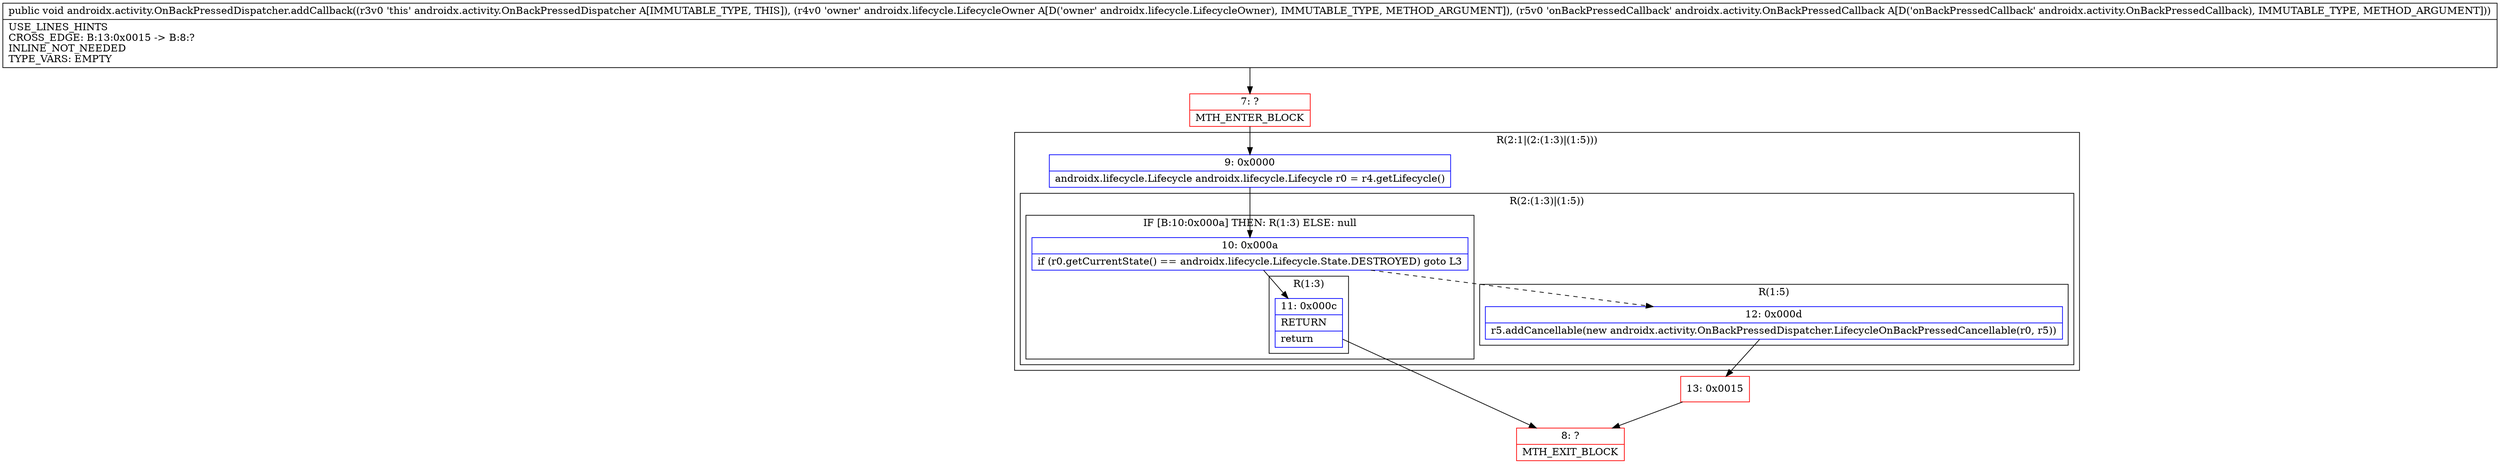 digraph "CFG forandroidx.activity.OnBackPressedDispatcher.addCallback(Landroidx\/lifecycle\/LifecycleOwner;Landroidx\/activity\/OnBackPressedCallback;)V" {
subgraph cluster_Region_698073325 {
label = "R(2:1|(2:(1:3)|(1:5)))";
node [shape=record,color=blue];
Node_9 [shape=record,label="{9\:\ 0x0000|androidx.lifecycle.Lifecycle androidx.lifecycle.Lifecycle r0 = r4.getLifecycle()\l}"];
subgraph cluster_Region_1004771744 {
label = "R(2:(1:3)|(1:5))";
node [shape=record,color=blue];
subgraph cluster_IfRegion_1277848591 {
label = "IF [B:10:0x000a] THEN: R(1:3) ELSE: null";
node [shape=record,color=blue];
Node_10 [shape=record,label="{10\:\ 0x000a|if (r0.getCurrentState() == androidx.lifecycle.Lifecycle.State.DESTROYED) goto L3\l}"];
subgraph cluster_Region_547904724 {
label = "R(1:3)";
node [shape=record,color=blue];
Node_11 [shape=record,label="{11\:\ 0x000c|RETURN\l|return\l}"];
}
}
subgraph cluster_Region_628519538 {
label = "R(1:5)";
node [shape=record,color=blue];
Node_12 [shape=record,label="{12\:\ 0x000d|r5.addCancellable(new androidx.activity.OnBackPressedDispatcher.LifecycleOnBackPressedCancellable(r0, r5))\l}"];
}
}
}
Node_7 [shape=record,color=red,label="{7\:\ ?|MTH_ENTER_BLOCK\l}"];
Node_8 [shape=record,color=red,label="{8\:\ ?|MTH_EXIT_BLOCK\l}"];
Node_13 [shape=record,color=red,label="{13\:\ 0x0015}"];
MethodNode[shape=record,label="{public void androidx.activity.OnBackPressedDispatcher.addCallback((r3v0 'this' androidx.activity.OnBackPressedDispatcher A[IMMUTABLE_TYPE, THIS]), (r4v0 'owner' androidx.lifecycle.LifecycleOwner A[D('owner' androidx.lifecycle.LifecycleOwner), IMMUTABLE_TYPE, METHOD_ARGUMENT]), (r5v0 'onBackPressedCallback' androidx.activity.OnBackPressedCallback A[D('onBackPressedCallback' androidx.activity.OnBackPressedCallback), IMMUTABLE_TYPE, METHOD_ARGUMENT]))  | USE_LINES_HINTS\lCROSS_EDGE: B:13:0x0015 \-\> B:8:?\lINLINE_NOT_NEEDED\lTYPE_VARS: EMPTY\l}"];
MethodNode -> Node_7;Node_9 -> Node_10;
Node_10 -> Node_11;
Node_10 -> Node_12[style=dashed];
Node_11 -> Node_8;
Node_12 -> Node_13;
Node_7 -> Node_9;
Node_13 -> Node_8;
}

